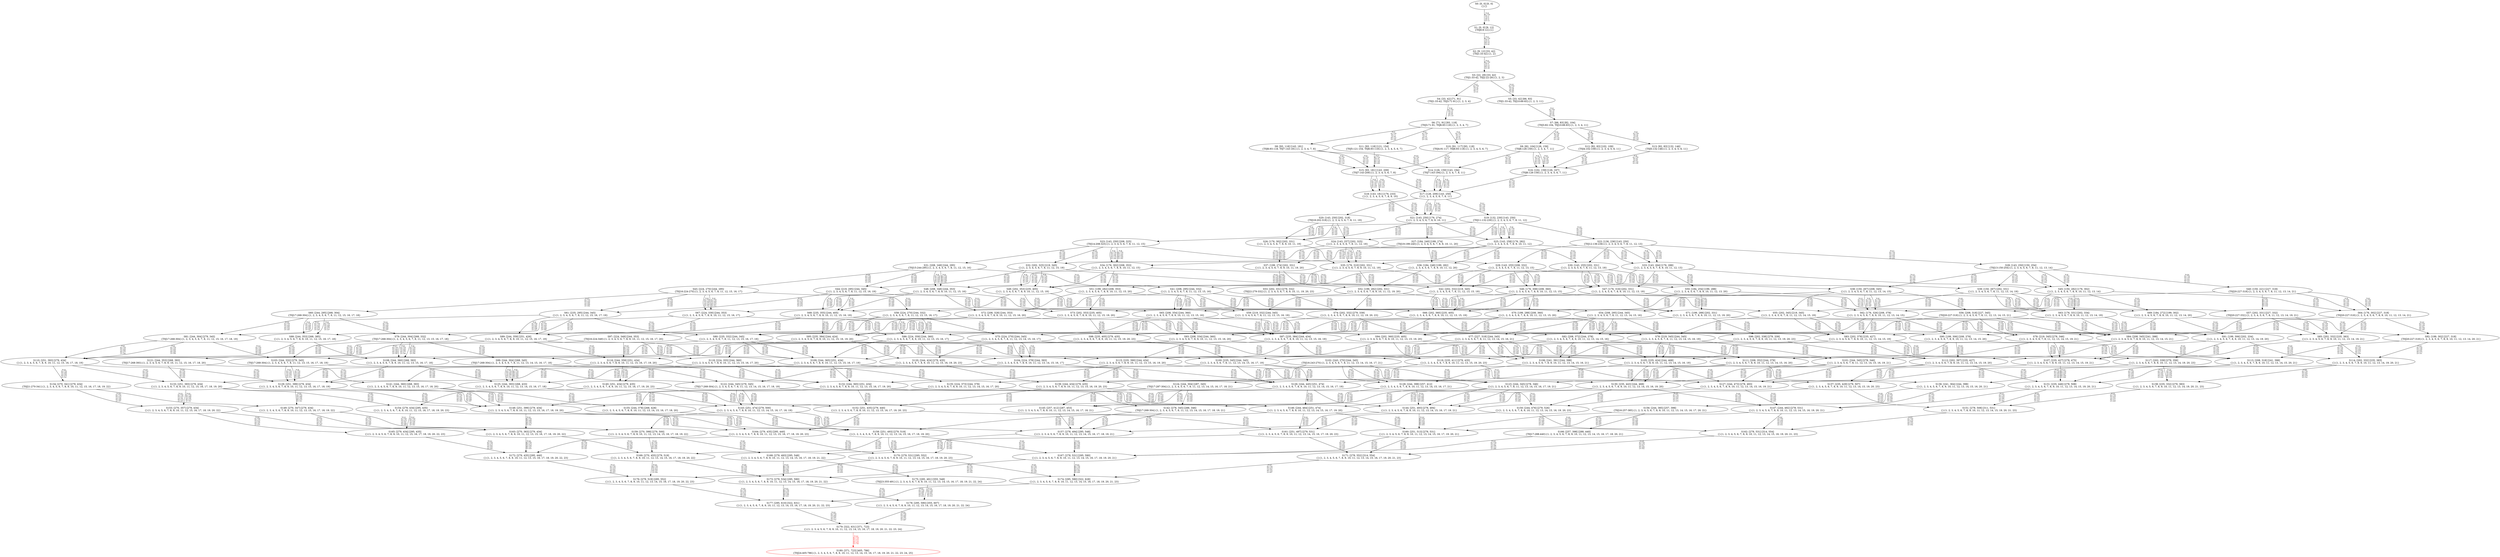 digraph {
	S0[label="S0: [0, 0] [0, 0] \n{}{}"];
	S1[label="S1: [0, 0] [9, 12] \n{T0J0:9-12}{1}"];
	S2[label="S2: [9, 12] [33, 42] \n{T0J1:33-42}{1, 2}"];
	S3[label="S3: [22, 29] [33, 42] \n{T0J1:33-42, T0J2:22-29}{1, 2, 3}"];
	S4[label="S4: [33, 42] [71, 91] \n{T0J1:33-42, T0J3:71-91}{1, 2, 3, 4}"];
	S5[label="S5: [33, 42] [66, 83] \n{T0J1:33-42, T0J10:66-83}{1, 2, 3, 11}"];
	S6[label="S6: [71, 91] [93, 118] \n{T0J3:71-91, T0J6:93-118}{1, 2, 3, 4, 7}"];
	S7[label="S7: [66, 83] [82, 104] \n{T0J3:82-104, T0J10:66-83}{1, 2, 3, 4, 11}"];
	S8[label="S8: [93, 118] [143, 181] \n{T0J6:93-118, T0J7:143-181}{1, 2, 3, 4, 7, 8}"];
	S9[label="S9: [82, 104] [126, 159] \n{T0J6:126-159}{1, 2, 3, 4, 7, 11}"];
	S10[label="S10: [91, 117] [93, 118] \n{T0J4:91-117, T0J6:93-118}{1, 2, 3, 4, 5, 6, 7}"];
	S11[label="S11: [93, 118] [121, 154] \n{T0J5:121-154, T0J6:93-118}{1, 2, 3, 4, 5, 6, 7}"];
	S12[label="S12: [82, 83] [102, 109] \n{T0J4:102-109}{1, 2, 3, 4, 5, 6, 11}"];
	S13[label="S13: [82, 83] [132, 146] \n{T0J5:132-146}{1, 2, 3, 4, 5, 6, 11}"];
	S14[label="S14: [126, 159] [143, 194] \n{T0J7:143-194}{1, 2, 3, 4, 7, 8, 11}"];
	S15[label="S15: [93, 181] [143, 209] \n{T0J7:143-209}{1, 2, 3, 4, 5, 6, 7, 8}"];
	S16[label="S16: [102, 159] [126, 167] \n{T0J6:126-159}{1, 2, 3, 4, 5, 6, 7, 11}"];
	S17[label="S17: [126, 209] [143, 250] \n{}{1, 2, 3, 4, 5, 6, 7, 8, 11}"];
	S18[label="S18: [143, 181] [176, 233] \n{}{1, 2, 3, 4, 5, 6, 7, 8, 9, 10}"];
	S19[label="S19: [132, 230] [143, 250] \n{T0J11:132-230}{1, 2, 3, 4, 5, 6, 7, 8, 11, 12}"];
	S20[label="S20: [143, 250] [202, 318] \n{T0J18:202-318}{1, 2, 3, 4, 5, 6, 7, 8, 11, 19}"];
	S21[label="S21: [143, 250] [176, 274] \n{}{1, 2, 3, 4, 5, 6, 7, 8, 9, 10, 11}"];
	S22[label="S22: [136, 236] [143, 250] \n{T0J12:136-236}{1, 2, 3, 4, 5, 6, 7, 8, 11, 12, 13}"];
	S23[label="S23: [143, 250] [208, 325] \n{T0J14:208-325}{1, 2, 3, 4, 5, 6, 7, 8, 11, 12, 15}"];
	S24[label="S24: [143, 257] [202, 325] \n{}{1, 2, 3, 4, 5, 6, 7, 8, 11, 12, 19}"];
	S25[label="S25: [143, 258] [176, 282] \n{}{1, 2, 3, 4, 5, 6, 7, 8, 9, 10, 11, 12}"];
	S26[label="S26: [176, 302] [202, 331] \n{}{1, 2, 3, 4, 5, 6, 7, 8, 9, 10, 11, 19}"];
	S27[label="S27: [184, 240] [199, 274] \n{T0J19:199-240}{1, 2, 3, 4, 5, 6, 7, 8, 9, 10, 11, 20}"];
	S28[label="S28: [143, 250] [150, 254] \n{T0J13:150-254}{1, 2, 3, 4, 5, 6, 7, 8, 11, 12, 13, 14}"];
	S29[label="S29: [143, 255] [208, 332] \n{}{1, 2, 3, 4, 5, 6, 7, 8, 11, 12, 13, 15}"];
	S30[label="S30: [143, 255] [202, 331] \n{}{1, 2, 3, 4, 5, 6, 7, 8, 11, 12, 13, 19}"];
	S31[label="S31: [208, 249] [244, 295] \n{T0J15:244-295}{1, 2, 3, 4, 5, 6, 7, 8, 11, 12, 15, 16}"];
	S32[label="S32: [202, 325] [219, 345] \n{}{1, 2, 3, 4, 5, 6, 7, 8, 11, 12, 15, 19}"];
	S33[label="S33: [143, 264] [176, 288] \n{}{1, 2, 3, 4, 5, 6, 7, 8, 9, 10, 11, 12, 13}"];
	S34[label="S34: [176, 302] [208, 353] \n{}{1, 2, 3, 4, 5, 6, 7, 8, 9, 10, 11, 12, 15}"];
	S35[label="S35: [176, 310] [202, 331] \n{}{1, 2, 3, 4, 5, 6, 7, 8, 9, 10, 11, 12, 19}"];
	S36[label="S36: [184, 248] [199, 282] \n{}{1, 2, 3, 4, 5, 6, 7, 8, 9, 10, 11, 12, 20}"];
	S37[label="S37: [199, 274] [202, 331] \n{}{1, 2, 3, 4, 5, 6, 7, 8, 9, 10, 11, 19, 20}"];
	S38[label="S38: [150, 267] [208, 345] \n{}{1, 2, 3, 4, 5, 6, 7, 8, 11, 12, 13, 14, 15}"];
	S39[label="S39: [150, 267] [202, 331] \n{}{1, 2, 3, 4, 5, 6, 7, 8, 11, 12, 13, 14, 19}"];
	S40[label="S40: [150, 221] [227, 318] \n{T0J20:227-318}{1, 2, 3, 4, 5, 6, 7, 8, 11, 12, 13, 14, 21}"];
	S41[label="S41: [208, 295] [244, 332] \n{}{1, 2, 3, 4, 5, 6, 7, 8, 11, 12, 13, 15, 16}"];
	S42[label="S42: [202, 332] [219, 345] \n{}{1, 2, 3, 4, 5, 6, 7, 8, 11, 12, 13, 15, 19}"];
	S43[label="S43: [224, 270] [244, 295] \n{T0J16:224-270}{1, 2, 3, 4, 5, 6, 7, 8, 11, 12, 15, 16, 17}"];
	S44[label="S44: [219, 295] [244, 345] \n{}{1, 2, 3, 4, 5, 6, 7, 8, 11, 12, 15, 16, 19}"];
	S45[label="S45: [150, 282] [176, 302] \n{}{1, 2, 3, 4, 5, 6, 7, 8, 9, 10, 11, 12, 13, 14}"];
	S46[label="S46: [176, 308] [208, 360] \n{}{1, 2, 3, 4, 5, 6, 7, 8, 9, 10, 11, 12, 13, 15}"];
	S47[label="S47: [176, 316] [202, 331] \n{}{1, 2, 3, 4, 5, 6, 7, 8, 9, 10, 11, 12, 13, 19}"];
	S48[label="S48: [208, 348] [244, 353] \n{}{1, 2, 3, 4, 5, 6, 7, 8, 9, 10, 11, 12, 15, 16}"];
	S49[label="S49: [202, 353] [235, 405] \n{}{1, 2, 3, 4, 5, 6, 7, 8, 9, 10, 11, 12, 15, 19}"];
	S50[label="S50: [184, 254] [199, 288] \n{}{1, 2, 3, 4, 5, 6, 7, 8, 9, 10, 11, 12, 13, 20}"];
	S51[label="S51: [199, 282] [208, 353] \n{}{1, 2, 3, 4, 5, 6, 7, 8, 9, 10, 11, 12, 15, 20}"];
	S52[label="S52: [199, 282] [202, 331] \n{}{1, 2, 3, 4, 5, 6, 7, 8, 9, 10, 11, 12, 19, 20}"];
	S53[label="S53: [202, 331] [279, 332] \n{T0J22:279-332}{1, 2, 3, 4, 5, 6, 7, 8, 9, 10, 11, 19, 20, 23}"];
	S54[label="S54: [208, 295] [244, 345] \n{}{1, 2, 3, 4, 5, 6, 7, 8, 11, 12, 13, 14, 15, 16}"];
	S55[label="S55: [202, 345] [219, 345] \n{}{1, 2, 3, 4, 5, 6, 7, 8, 11, 12, 13, 14, 15, 19}"];
	S56[label="S56: [208, 318] [227, 345] \n{T0J20:227-318}{1, 2, 3, 4, 5, 6, 7, 8, 11, 12, 13, 14, 15, 21}"];
	S57[label="S57: [202, 331] [227, 332] \n{T0J20:227-332}{1, 2, 3, 4, 5, 6, 7, 8, 11, 12, 13, 14, 19, 21}"];
	S58[label="S58: [224, 270] [244, 332] \n{}{1, 2, 3, 4, 5, 6, 7, 8, 11, 12, 13, 15, 16, 17}"];
	S59[label="S59: [219, 332] [244, 345] \n{}{1, 2, 3, 4, 5, 6, 7, 8, 11, 12, 13, 15, 16, 19}"];
	S60[label="S60: [244, 295] [268, 304] \n{T0J17:268-304}{1, 2, 3, 4, 5, 6, 7, 8, 11, 12, 15, 16, 17, 18}"];
	S61[label="S61: [235, 295] [244, 345] \n{}{1, 2, 3, 4, 5, 6, 7, 8, 11, 12, 15, 16, 17, 19}"];
	S62[label="S62: [176, 326] [208, 378] \n{}{1, 2, 3, 4, 5, 6, 7, 8, 9, 10, 11, 12, 13, 14, 15}"];
	S63[label="S63: [176, 331] [202, 334] \n{}{1, 2, 3, 4, 5, 6, 7, 8, 9, 10, 11, 12, 13, 14, 19}"];
	S64[label="S64: [176, 302] [227, 318] \n{T0J20:227-318}{1, 2, 3, 4, 5, 6, 7, 8, 9, 10, 11, 12, 13, 14, 21}"];
	S65[label="S65: [208, 354] [244, 360] \n{}{1, 2, 3, 4, 5, 6, 7, 8, 9, 10, 11, 12, 13, 15, 16}"];
	S66[label="S66: [202, 360] [235, 405] \n{}{1, 2, 3, 4, 5, 6, 7, 8, 9, 10, 11, 12, 13, 15, 19}"];
	S67[label="S67: [224, 330] [244, 353] \n{}{1, 2, 3, 4, 5, 6, 7, 8, 9, 10, 11, 12, 15, 16, 17}"];
	S68[label="S68: [235, 355] [244, 405] \n{}{1, 2, 3, 4, 5, 6, 7, 8, 9, 10, 11, 12, 15, 16, 19}"];
	S69[label="S69: [184, 272] [199, 302] \n{}{1, 2, 3, 4, 5, 6, 7, 8, 9, 10, 11, 12, 13, 14, 20}"];
	S70[label="S70: [199, 288] [208, 360] \n{}{1, 2, 3, 4, 5, 6, 7, 8, 9, 10, 11, 12, 13, 15, 20}"];
	S71[label="S71: [199, 288] [202, 331] \n{}{1, 2, 3, 4, 5, 6, 7, 8, 9, 10, 11, 12, 13, 19, 20}"];
	S72[label="S72: [208, 328] [244, 353] \n{}{1, 2, 3, 4, 5, 6, 7, 8, 9, 10, 11, 12, 15, 16, 20}"];
	S73[label="S73: [202, 353] [235, 405] \n{}{1, 2, 3, 4, 5, 6, 7, 8, 9, 10, 11, 12, 15, 19, 20}"];
	S74[label="S74: [202, 332] [279, 339] \n{}{1, 2, 3, 4, 5, 6, 7, 8, 9, 10, 11, 12, 19, 20, 23}"];
	S75[label="S75: [224, 270] [244, 345] \n{}{1, 2, 3, 4, 5, 6, 7, 8, 11, 12, 13, 14, 15, 16, 17}"];
	S76[label="S76: [219, 345] [244, 345] \n{}{1, 2, 3, 4, 5, 6, 7, 8, 11, 12, 13, 14, 15, 16, 19}"];
	S77[label="S77: [227, 318] [244, 345] \n{}{1, 2, 3, 4, 5, 6, 7, 8, 11, 12, 13, 14, 15, 16, 21}"];
	S78[label="S78: [219, 345] [278, 346] \n{}{1, 2, 3, 4, 5, 6, 7, 8, 11, 12, 13, 14, 15, 19, 21}"];
	S79[label="S79: [244, 304] [268, 332] \n{T0J17:268-304}{1, 2, 3, 4, 5, 6, 7, 8, 11, 12, 13, 15, 16, 17, 18}"];
	S80[label="S80: [235, 332] [244, 345] \n{}{1, 2, 3, 4, 5, 6, 7, 8, 11, 12, 13, 15, 16, 17, 19}"];
	S81[label="S81: [244, 304] [279, 345] \n{T0J17:268-304}{1, 2, 3, 4, 5, 6, 7, 8, 11, 12, 15, 16, 17, 18, 19}"];
	S82[label="S82: [208, 372] [244, 378] \n{}{1, 2, 3, 4, 5, 6, 7, 8, 9, 10, 11, 12, 13, 14, 15, 16}"];
	S83[label="S83: [202, 378] [235, 427] \n{}{1, 2, 3, 4, 5, 6, 7, 8, 9, 10, 11, 12, 13, 14, 15, 19}"];
	S84[label="S84: [208, 345] [241, 398] \n{}{1, 2, 3, 4, 5, 6, 7, 8, 9, 10, 11, 12, 13, 14, 15, 21}"];
	S85[label="S85: [202, 332] [235, 383] \n{}{1, 2, 3, 4, 5, 6, 7, 8, 9, 10, 11, 12, 13, 14, 19, 21}"];
	S86[label="S86: [224, 359] [244, 360] \n{}{1, 2, 3, 4, 5, 6, 7, 8, 9, 10, 11, 12, 13, 15, 16, 17}"];
	S87[label="S87: [235, 384] [244, 434] \n{}{1, 2, 3, 4, 5, 6, 7, 8, 9, 10, 11, 12, 13, 15, 16, 19}"];
	S88[label="S88: [244, 353] [268, 385] \n{}{1, 2, 3, 4, 5, 6, 7, 8, 9, 10, 11, 12, 15, 16, 17, 18}"];
	S89[label="S89: [244, 359] [251, 426] \n{}{1, 2, 3, 4, 5, 6, 7, 8, 9, 10, 11, 12, 15, 16, 17, 19}"];
	S90[label="S90: [199, 306] [208, 378] \n{}{1, 2, 3, 4, 5, 6, 7, 8, 9, 10, 11, 12, 13, 14, 15, 20}"];
	S91[label="S91: [199, 306] [202, 334] \n{}{1, 2, 3, 4, 5, 6, 7, 8, 9, 10, 11, 12, 13, 14, 19, 20}"];
	S92[label="S92: [199, 302] [227, 318] \n{T0J20:227-318}{1, 2, 3, 4, 5, 6, 7, 8, 9, 10, 11, 12, 13, 14, 20, 21}"];
	S93[label="S93: [208, 334] [244, 360] \n{}{1, 2, 3, 4, 5, 6, 7, 8, 9, 10, 11, 12, 13, 15, 16, 20}"];
	S94[label="S94: [202, 360] [235, 405] \n{}{1, 2, 3, 4, 5, 6, 7, 8, 9, 10, 11, 12, 13, 15, 19, 20}"];
	S95[label="S95: [235, 384] [244, 424] \n{}{1, 2, 3, 4, 5, 6, 7, 8, 9, 10, 11, 12, 15, 16, 19, 20}"];
	S96[label="S96: [202, 338] [279, 339] \n{}{1, 2, 3, 4, 5, 6, 7, 8, 9, 10, 11, 12, 13, 19, 20, 23}"];
	S97[label="S97: [224, 349] [244, 353] \n{T0J16:224-349}{1, 2, 3, 4, 5, 6, 7, 8, 9, 10, 11, 12, 15, 16, 17, 20}"];
	S98[label="S98: [235, 405] [279, 435] \n{}{1, 2, 3, 4, 5, 6, 7, 8, 9, 10, 11, 12, 15, 19, 20, 23}"];
	S99[label="S99: [244, 304] [268, 345] \n{T0J17:268-304}{1, 2, 3, 4, 5, 6, 7, 8, 11, 12, 13, 14, 15, 16, 17, 18}"];
	S100[label="S100: [235, 345] [244, 345] \n{}{1, 2, 3, 4, 5, 6, 7, 8, 11, 12, 13, 14, 15, 16, 17, 19}"];
	S101[label="S101: [244, 345] [278, 346] \n{}{1, 2, 3, 4, 5, 6, 7, 8, 11, 12, 13, 14, 15, 16, 19, 21}"];
	S102[label="S102: [243, 270] [244, 345] \n{T0J16:243-270}{1, 2, 3, 4, 5, 6, 7, 8, 11, 12, 13, 14, 15, 16, 17, 21}"];
	S103[label="S103: [244, 332] [279, 345] \n{T0J17:268-304}{1, 2, 3, 4, 5, 6, 7, 8, 11, 12, 13, 15, 16, 17, 18, 19}"];
	S104[label="S104: [224, 378] [244, 393] \n{}{1, 2, 3, 4, 5, 6, 7, 8, 9, 10, 11, 12, 13, 14, 15, 16, 17}"];
	S105[label="S105: [235, 424] [244, 468] \n{}{1, 2, 3, 4, 5, 6, 7, 8, 9, 10, 11, 12, 13, 14, 15, 16, 19}"];
	S106[label="S106: [241, 391] [244, 398] \n{}{1, 2, 3, 4, 5, 6, 7, 8, 9, 10, 11, 12, 13, 14, 15, 16, 21}"];
	S107[label="S107: [235, 427] [278, 475] \n{}{1, 2, 3, 4, 5, 6, 7, 8, 9, 10, 11, 12, 13, 14, 15, 19, 21}"];
	S108[label="S108: [244, 360] [268, 393] \n{}{1, 2, 3, 4, 5, 6, 7, 8, 9, 10, 11, 12, 13, 15, 16, 17, 18}"];
	S109[label="S109: [244, 365] [251, 434] \n{}{1, 2, 3, 4, 5, 6, 7, 8, 9, 10, 11, 12, 13, 15, 16, 17, 19}"];
	S110[label="S110: [251, 393] [279, 434] \n{}{1, 2, 3, 4, 5, 6, 7, 8, 9, 10, 11, 12, 15, 16, 17, 18, 19}"];
	S111[label="S111: [208, 352] [244, 378] \n{}{1, 2, 3, 4, 5, 6, 7, 8, 9, 10, 11, 12, 13, 14, 15, 16, 20}"];
	S112[label="S112: [202, 397] [235, 427] \n{}{1, 2, 3, 4, 5, 6, 7, 8, 9, 10, 11, 12, 13, 14, 15, 19, 20}"];
	S113[label="S113: [208, 318] [241, 398] \n{}{1, 2, 3, 4, 5, 6, 7, 8, 9, 10, 11, 12, 13, 14, 15, 20, 21}"];
	S114[label="S114: [202, 332] [235, 383] \n{}{1, 2, 3, 4, 5, 6, 7, 8, 9, 10, 11, 12, 13, 14, 19, 20, 21}"];
	S115[label="S115: [235, 390] [244, 434] \n{}{1, 2, 3, 4, 5, 6, 7, 8, 9, 10, 11, 12, 13, 15, 16, 19, 20}"];
	S116[label="S116: [244, 359] [251, 434] \n{}{1, 2, 3, 4, 5, 6, 7, 8, 9, 10, 11, 12, 15, 16, 17, 19, 20}"];
	S117[label="S117: [202, 339] [279, 356] \n{}{1, 2, 3, 4, 5, 6, 7, 8, 9, 10, 11, 12, 13, 14, 19, 20, 23}"];
	S118[label="S118: [224, 355] [244, 360] \n{}{1, 2, 3, 4, 5, 6, 7, 8, 9, 10, 11, 12, 13, 15, 16, 17, 20}"];
	S119[label="S119: [235, 411] [279, 435] \n{}{1, 2, 3, 4, 5, 6, 7, 8, 9, 10, 11, 12, 13, 15, 19, 20, 23}"];
	S120[label="S120: [244, 424] [279, 435] \n{}{1, 2, 3, 4, 5, 6, 7, 8, 9, 10, 11, 12, 15, 16, 19, 20, 23}"];
	S121[label="S121: [244, 353] [268, 393] \n{T0J17:268-393}{1, 2, 3, 4, 5, 6, 7, 8, 9, 10, 11, 12, 15, 16, 17, 18, 20}"];
	S122[label="S122: [244, 345] [279, 345] \n{T0J17:268-304}{1, 2, 3, 4, 5, 6, 7, 8, 11, 12, 13, 14, 15, 16, 17, 18, 19}"];
	S123[label="S123: [244, 345] [278, 346] \n{}{1, 2, 3, 4, 5, 6, 7, 8, 11, 12, 13, 14, 15, 16, 17, 19, 21}"];
	S124[label="S124: [244, 304] [287, 345] \n{T0J17:287-304}{1, 2, 3, 4, 5, 6, 7, 8, 11, 12, 13, 14, 15, 16, 17, 18, 21}"];
	S125[label="S125: [244, 393] [268, 433] \n{}{1, 2, 3, 4, 5, 6, 7, 8, 9, 10, 11, 12, 13, 14, 15, 16, 17, 18}"];
	S126[label="S126: [244, 445] [251, 474] \n{}{1, 2, 3, 4, 5, 6, 7, 8, 9, 10, 11, 12, 13, 14, 15, 16, 17, 19}"];
	S127[label="S127: [244, 473] [278, 493] \n{}{1, 2, 3, 4, 5, 6, 7, 8, 9, 10, 11, 12, 13, 14, 15, 16, 19, 21}"];
	S128[label="S128: [244, 398] [257, 412] \n{}{1, 2, 3, 4, 5, 6, 7, 8, 9, 10, 11, 12, 13, 14, 15, 16, 17, 21}"];
	S129[label="S129: [251, 399] [279, 434] \n{}{1, 2, 3, 4, 5, 6, 7, 8, 9, 10, 11, 12, 13, 15, 16, 17, 18, 19}"];
	S130[label="S130: [235, 443] [244, 468] \n{}{1, 2, 3, 4, 5, 6, 7, 8, 9, 10, 11, 12, 13, 14, 15, 16, 19, 20}"];
	S131[label="S131: [235, 446] [278, 508] \n{}{1, 2, 3, 4, 5, 6, 7, 8, 9, 10, 11, 12, 13, 14, 15, 19, 20, 21}"];
	S132[label="S132: [244, 365] [251, 434] \n{}{1, 2, 3, 4, 5, 6, 7, 8, 9, 10, 11, 12, 13, 15, 16, 17, 19, 20}"];
	S133[label="S133: [251, 393] [279, 434] \n{}{1, 2, 3, 4, 5, 6, 7, 8, 9, 10, 11, 12, 15, 16, 17, 18, 19, 20}"];
	S134[label="S134: [270, 341] [279, 434] \n{T0J21:270-341}{1, 2, 3, 4, 5, 6, 7, 8, 9, 10, 11, 12, 15, 16, 17, 18, 19, 22}"];
	S135[label="S135: [224, 373] [244, 378] \n{}{1, 2, 3, 4, 5, 6, 7, 8, 9, 10, 11, 12, 13, 14, 15, 16, 17, 20}"];
	S136[label="S136: [241, 364] [244, 398] \n{}{1, 2, 3, 4, 5, 6, 7, 8, 9, 10, 11, 12, 13, 14, 15, 16, 20, 21}"];
	S137[label="S137: [235, 429] [279, 507] \n{}{1, 2, 3, 4, 5, 6, 7, 8, 9, 10, 11, 12, 13, 14, 15, 19, 20, 23}"];
	S138[label="S138: [235, 332] [279, 383] \n{}{1, 2, 3, 4, 5, 6, 7, 8, 9, 10, 11, 12, 13, 14, 19, 20, 21, 23}"];
	S139[label="S139: [244, 434] [279, 435] \n{}{1, 2, 3, 4, 5, 6, 7, 8, 9, 10, 11, 12, 13, 15, 16, 19, 20, 23}"];
	S140[label="S140: [251, 434] [279, 435] \n{}{1, 2, 3, 4, 5, 6, 7, 8, 9, 10, 11, 12, 15, 16, 17, 19, 20, 23}"];
	S141[label="S141: [244, 360] [268, 393] \n{}{1, 2, 3, 4, 5, 6, 7, 8, 9, 10, 11, 12, 13, 15, 16, 17, 18, 20}"];
	S142[label="S142: [278, 345] [288, 346] \n{T0J17:268-304}{1, 2, 3, 4, 5, 6, 7, 8, 11, 12, 13, 14, 15, 16, 17, 18, 19, 21}"];
	S143[label="S143: [251, 474] [279, 500] \n{}{1, 2, 3, 4, 5, 6, 7, 8, 9, 10, 11, 12, 13, 14, 15, 16, 17, 18, 19}"];
	S144[label="S144: [251, 493] [278, 494] \n{}{1, 2, 3, 4, 5, 6, 7, 8, 9, 10, 11, 12, 13, 14, 15, 16, 17, 19, 21}"];
	S145[label="S145: [257, 412] [287, 453] \n{}{1, 2, 3, 4, 5, 6, 7, 8, 9, 10, 11, 12, 13, 14, 15, 16, 17, 18, 21}"];
	S146[label="S146: [244, 464] [251, 474] \n{}{1, 2, 3, 4, 5, 6, 7, 8, 9, 10, 11, 12, 13, 14, 15, 16, 17, 19, 20}"];
	S147[label="S147: [244, 492] [278, 531] \n{}{1, 2, 3, 4, 5, 6, 7, 8, 9, 10, 11, 12, 13, 14, 15, 16, 19, 20, 21}"];
	S148[label="S148: [251, 399] [279, 434] \n{}{1, 2, 3, 4, 5, 6, 7, 8, 9, 10, 11, 12, 13, 15, 16, 17, 18, 19, 20}"];
	S149[label="S149: [270, 347] [279, 434] \n{}{1, 2, 3, 4, 5, 6, 7, 8, 9, 10, 11, 12, 13, 15, 16, 17, 18, 19, 22}"];
	S150[label="S150: [244, 476] [279, 526] \n{}{1, 2, 3, 4, 5, 6, 7, 8, 9, 10, 11, 12, 13, 14, 15, 16, 19, 20, 23}"];
	S151[label="S151: [278, 508] [311, 531] \n{}{1, 2, 3, 4, 5, 6, 7, 8, 9, 10, 11, 12, 13, 14, 15, 19, 20, 21, 23}"];
	S152[label="S152: [251, 435] [279, 440] \n{}{1, 2, 3, 4, 5, 6, 7, 8, 9, 10, 11, 12, 13, 15, 16, 17, 19, 20, 23}"];
	S153[label="S153: [270, 357] [279, 434] \n{}{1, 2, 3, 4, 5, 6, 7, 8, 9, 10, 11, 12, 15, 16, 17, 18, 19, 20, 22}"];
	S154[label="S154: [279, 434] [295, 435] \n{}{1, 2, 3, 4, 5, 6, 7, 8, 9, 10, 11, 12, 15, 16, 17, 18, 19, 20, 23}"];
	S155[label="S155: [244, 378] [268, 428] \n{}{1, 2, 3, 4, 5, 6, 7, 8, 9, 10, 11, 12, 13, 14, 15, 16, 17, 18, 20}"];
	S156[label="S156: [244, 385] [257, 398] \n{T0J16:257-385}{1, 2, 3, 4, 5, 6, 7, 8, 9, 10, 11, 12, 13, 14, 15, 16, 17, 20, 21}"];
	S157[label="S157: [278, 494] [295, 548] \n{}{1, 2, 3, 4, 5, 6, 7, 8, 9, 10, 11, 12, 13, 14, 15, 16, 17, 18, 19, 21}"];
	S158[label="S158: [251, 493] [279, 519] \n{}{1, 2, 3, 4, 5, 6, 7, 8, 9, 10, 11, 12, 13, 14, 15, 16, 17, 18, 19, 20}"];
	S159[label="S159: [270, 399] [279, 500] \n{}{1, 2, 3, 4, 5, 6, 7, 8, 9, 10, 11, 12, 13, 14, 15, 16, 17, 18, 19, 22}"];
	S160[label="S160: [251, 513] [278, 531] \n{}{1, 2, 3, 4, 5, 6, 7, 8, 9, 10, 11, 12, 13, 14, 15, 16, 17, 19, 20, 21}"];
	S161[label="S161: [251, 497] [279, 531] \n{}{1, 2, 3, 4, 5, 6, 7, 8, 9, 10, 11, 12, 13, 14, 15, 16, 17, 19, 20, 23}"];
	S162[label="S162: [278, 531] [314, 554] \n{}{1, 2, 3, 4, 5, 6, 7, 8, 9, 10, 11, 12, 13, 14, 15, 16, 19, 20, 21, 23}"];
	S163[label="S163: [270, 363] [279, 434] \n{}{1, 2, 3, 4, 5, 6, 7, 8, 9, 10, 11, 12, 13, 15, 16, 17, 18, 19, 20, 22}"];
	S164[label="S164: [279, 435] [295, 440] \n{}{1, 2, 3, 4, 5, 6, 7, 8, 9, 10, 11, 12, 13, 15, 16, 17, 18, 19, 20, 23}"];
	S165[label="S165: [279, 434] [295, 435] \n{}{1, 2, 3, 4, 5, 6, 7, 8, 9, 10, 11, 12, 15, 16, 17, 18, 19, 20, 22, 23}"];
	S166[label="S166: [257, 398] [288, 440] \n{T0J17:288-440}{1, 2, 3, 4, 5, 6, 7, 8, 9, 10, 11, 12, 13, 14, 15, 16, 17, 18, 20, 21}"];
	S167[label="S167: [278, 531] [295, 590] \n{}{1, 2, 3, 4, 5, 6, 7, 8, 9, 10, 11, 12, 13, 14, 15, 16, 17, 18, 19, 20, 21}"];
	S168[label="S168: [279, 493] [295, 548] \n{}{1, 2, 3, 4, 5, 6, 7, 8, 9, 10, 11, 12, 13, 14, 15, 16, 17, 18, 19, 21, 22}"];
	S169[label="S169: [270, 455] [279, 519] \n{}{1, 2, 3, 4, 5, 6, 7, 8, 9, 10, 11, 12, 13, 14, 15, 16, 17, 18, 19, 20, 22}"];
	S170[label="S170: [279, 531] [295, 552] \n{}{1, 2, 3, 4, 5, 6, 7, 8, 9, 10, 11, 12, 13, 14, 15, 16, 17, 18, 19, 20, 23}"];
	S171[label="S171: [278, 552] [314, 554] \n{}{1, 2, 3, 4, 5, 6, 7, 8, 9, 10, 11, 12, 13, 14, 15, 16, 17, 19, 20, 21, 23}"];
	S172[label="S172: [279, 435] [295, 440] \n{}{1, 2, 3, 4, 5, 6, 7, 8, 9, 10, 11, 12, 13, 15, 16, 17, 18, 19, 20, 22, 23}"];
	S173[label="S173: [279, 534] [295, 590] \n{}{1, 2, 3, 4, 5, 6, 7, 8, 9, 10, 11, 12, 13, 14, 15, 16, 17, 18, 19, 20, 21, 22}"];
	S174[label="S174: [295, 590] [322, 628] \n{}{1, 2, 3, 4, 5, 6, 7, 8, 9, 10, 11, 12, 13, 14, 15, 16, 17, 18, 19, 20, 21, 23}"];
	S175[label="S175: [295, 491] [355, 548] \n{T0J23:355-491}{1, 2, 3, 4, 5, 6, 7, 8, 9, 10, 11, 12, 13, 14, 15, 16, 17, 18, 19, 21, 22, 24}"];
	S176[label="S176: [279, 519] [295, 552] \n{}{1, 2, 3, 4, 5, 6, 7, 8, 9, 10, 11, 12, 13, 14, 15, 16, 17, 18, 19, 20, 22, 23}"];
	S177[label="S177: [295, 610] [322, 631] \n{}{1, 2, 3, 4, 5, 6, 7, 8, 9, 10, 11, 12, 13, 14, 15, 16, 17, 18, 19, 20, 21, 22, 23}"];
	S178[label="S178: [295, 590] [355, 607] \n{}{1, 2, 3, 4, 5, 6, 7, 8, 9, 10, 11, 12, 13, 14, 15, 16, 17, 18, 19, 20, 21, 22, 24}"];
	S179[label="S179: [322, 631] [371, 723] \n{}{1, 2, 3, 4, 5, 6, 7, 8, 9, 10, 11, 12, 13, 14, 15, 16, 17, 18, 19, 20, 21, 22, 23, 24}"];
	S180[label="S180: [371, 723] [405, 786] \n{T0J24:405-786}{1, 2, 3, 4, 5, 6, 7, 8, 9, 10, 11, 12, 13, 14, 15, 16, 17, 18, 19, 20, 21, 22, 23, 24, 25}"];
	S0 -> S1[label="T0 J0\nDL=750\nES=0\nLS=0\nEF=9\nLF=12",fontsize=8];
	S1 -> S2[label="T0 J1\nDL=750\nES=9\nLS=12\nEF=33\nLF=42",fontsize=8];
	S2 -> S3[label="T0 J2\nDL=750\nES=9\nLS=12\nEF=22\nLF=29",fontsize=8];
	S3 -> S4[label="T0 J3\nDL=750\nES=22\nLS=29\nEF=71\nLF=91",fontsize=8];
	S3 -> S5[label="T0 J10\nDL=750\nES=22\nLS=28\nEF=66\nLF=83",fontsize=8];
	S4 -> S6[label="T0 J6\nDL=750\nES=33\nLS=42\nEF=93\nLF=118",fontsize=8];
	S5 -> S7[label="T0 J3\nDL=750\nES=33\nLS=42\nEF=82\nLF=104",fontsize=8];
	S6 -> S10[label="T0 J4\nDL=750\nES=71\nLS=91\nEF=91\nLF=117",fontsize=8];
	S6 -> S11[label="T0 J5\nDL=750\nES=71\nLS=91\nEF=121\nLF=154",fontsize=8];
	S6 -> S8[label="T0 J7\nDL=750\nES=71\nLS=90\nEF=143\nLF=181",fontsize=8];
	S7 -> S12[label="T0 J4\nDL=750\nES=82\nLS=83\nEF=102\nLF=109",fontsize=8];
	S7 -> S13[label="T0 J5\nDL=750\nES=82\nLS=83\nEF=132\nLF=146",fontsize=8];
	S7 -> S9[label="T0 J6\nDL=750\nES=66\nLS=83\nEF=126\nLF=159",fontsize=8];
	S8 -> S15[label="T0 J4\nDL=750\nES=93\nLS=118\nEF=113\nLF=144",fontsize=8];
	S8 -> S15[label="T0 J5\nDL=750\nES=93\nLS=118\nEF=143\nLF=181",fontsize=8];
	S8 -> S14[label="T0 J10\nDL=750\nES=93\nLS=103\nEF=137\nLF=158",fontsize=8];
	S9 -> S16[label="T0 J4\nDL=750\nES=82\nLS=104\nEF=102\nLF=130",fontsize=8];
	S9 -> S16[label="T0 J5\nDL=750\nES=82\nLS=104\nEF=132\nLF=167",fontsize=8];
	S9 -> S14[label="T0 J7\nDL=750\nES=82\nLS=103\nEF=154\nLF=194",fontsize=8];
	S10 -> S15[label="T0 J7\nDL=750\nES=91\nLS=117\nEF=163\nLF=208",fontsize=8];
	S11 -> S15[label="T0 J7\nDL=750\nES=93\nLS=118\nEF=165\nLF=209",fontsize=8];
	S12 -> S16[label="T0 J6\nDL=750\nES=82\nLS=83\nEF=142\nLF=159",fontsize=8];
	S13 -> S16[label="T0 J6\nDL=750\nES=82\nLS=83\nEF=142\nLF=159",fontsize=8];
	S14 -> S17[label="T0 J4\nDL=750\nES=126\nLS=159\nEF=146\nLF=185",fontsize=8];
	S14 -> S17[label="T0 J5\nDL=750\nES=126\nLS=159\nEF=176\nLF=222",fontsize=8];
	S15 -> S18[label="T0 J8\nDL=750\nES=143\nLS=181\nEF=184\nLF=233",fontsize=8];
	S15 -> S18[label="T0 J9\nDL=750\nES=143\nLS=181\nEF=176\nLF=223",fontsize=8];
	S15 -> S17[label="T0 J10\nDL=750\nES=93\nLS=181\nEF=137\nLF=236",fontsize=8];
	S16 -> S17[label="T0 J7\nDL=750\nES=102\nLS=159\nEF=174\nLF=250",fontsize=8];
	S17 -> S21[label="T0 J8\nDL=750\nES=143\nLS=222\nEF=184\nLF=274",fontsize=8];
	S17 -> S21[label="T0 J9\nDL=750\nES=143\nLS=222\nEF=176\nLF=264",fontsize=8];
	S17 -> S19[label="T0 J11\nDL=750\nES=126\nLS=222\nEF=132\nLF=230",fontsize=8];
	S17 -> S20[label="T0 J18\nDL=750\nES=126\nLS=222\nEF=202\nLF=318",fontsize=8];
	S18 -> S21[label="T0 J10\nDL=750\nES=143\nLS=181\nEF=187\nLF=236",fontsize=8];
	S19 -> S25[label="T0 J8\nDL=750\nES=143\nLS=230\nEF=184\nLF=282",fontsize=8];
	S19 -> S25[label="T0 J9\nDL=750\nES=143\nLS=230\nEF=176\nLF=272",fontsize=8];
	S19 -> S22[label="T0 J12\nDL=750\nES=132\nLS=230\nEF=136\nLF=236",fontsize=8];
	S19 -> S23[label="T0 J14\nDL=750\nES=132\nLS=229\nEF=208\nLF=325",fontsize=8];
	S19 -> S24[label="T0 J18\nDL=750\nES=132\nLS=229\nEF=208\nLF=325",fontsize=8];
	S20 -> S26[label="T0 J8\nDL=750\nES=143\nLS=250\nEF=184\nLF=302",fontsize=8];
	S20 -> S26[label="T0 J9\nDL=750\nES=143\nLS=250\nEF=176\nLF=292",fontsize=8];
	S20 -> S24[label="T0 J11\nDL=750\nES=143\nLS=249\nEF=149\nLF=257",fontsize=8];
	S21 -> S25[label="T0 J11\nDL=750\nES=143\nLS=250\nEF=149\nLF=258",fontsize=8];
	S21 -> S26[label="T0 J18\nDL=750\nES=143\nLS=235\nEF=219\nLF=331",fontsize=8];
	S21 -> S27[label="T0 J19\nDL=750\nES=184\nLS=221\nEF=199\nLF=240",fontsize=8];
	S22 -> S33[label="T0 J8\nDL=750\nES=143\nLS=236\nEF=184\nLF=288",fontsize=8];
	S22 -> S33[label="T0 J9\nDL=750\nES=143\nLS=236\nEF=176\nLF=278",fontsize=8];
	S22 -> S28[label="T0 J13\nDL=750\nES=136\nLS=236\nEF=150\nLF=254",fontsize=8];
	S22 -> S29[label="T0 J14\nDL=750\nES=136\nLS=236\nEF=212\nLF=332",fontsize=8];
	S22 -> S30[label="T0 J18\nDL=750\nES=136\nLS=235\nEF=212\nLF=331",fontsize=8];
	S23 -> S34[label="T0 J8\nDL=750\nES=143\nLS=250\nEF=184\nLF=302",fontsize=8];
	S23 -> S34[label="T0 J9\nDL=750\nES=143\nLS=250\nEF=176\nLF=292",fontsize=8];
	S23 -> S29[label="T0 J12\nDL=750\nES=143\nLS=249\nEF=147\nLF=255",fontsize=8];
	S23 -> S31[label="T0 J15\nDL=750\nES=208\nLS=249\nEF=244\nLF=295",fontsize=8];
	S23 -> S32[label="T0 J18\nDL=750\nES=143\nLS=249\nEF=219\nLF=345",fontsize=8];
	S24 -> S35[label="T0 J8\nDL=750\nES=143\nLS=257\nEF=184\nLF=309",fontsize=8];
	S24 -> S35[label="T0 J9\nDL=750\nES=143\nLS=257\nEF=176\nLF=299",fontsize=8];
	S24 -> S30[label="T0 J12\nDL=750\nES=143\nLS=249\nEF=147\nLF=255",fontsize=8];
	S24 -> S32[label="T0 J14\nDL=750\nES=143\nLS=249\nEF=219\nLF=345",fontsize=8];
	S25 -> S33[label="T0 J12\nDL=750\nES=143\nLS=258\nEF=147\nLF=264",fontsize=8];
	S25 -> S34[label="T0 J14\nDL=750\nES=143\nLS=257\nEF=219\nLF=353",fontsize=8];
	S25 -> S35[label="T0 J18\nDL=750\nES=143\nLS=235\nEF=219\nLF=331",fontsize=8];
	S25 -> S36[label="T0 J19\nDL=750\nES=184\nLS=221\nEF=199\nLF=240",fontsize=8];
	S26 -> S35[label="T0 J11\nDL=750\nES=176\nLS=302\nEF=182\nLF=310",fontsize=8];
	S26 -> S37[label="T0 J19\nDL=750\nES=184\nLS=235\nEF=199\nLF=254",fontsize=8];
	S27 -> S36[label="T0 J11\nDL=750\nES=184\nLS=240\nEF=190\nLF=248",fontsize=8];
	S27 -> S37[label="T0 J18\nDL=750\nES=184\nLS=235\nEF=260\nLF=331",fontsize=8];
	S28 -> S45[label="T0 J8\nDL=750\nES=143\nLS=250\nEF=184\nLF=302",fontsize=8];
	S28 -> S45[label="T0 J9\nDL=750\nES=143\nLS=250\nEF=176\nLF=292",fontsize=8];
	S28 -> S38[label="T0 J14\nDL=750\nES=143\nLS=249\nEF=219\nLF=345",fontsize=8];
	S28 -> S39[label="T0 J18\nDL=750\nES=143\nLS=235\nEF=219\nLF=331",fontsize=8];
	S28 -> S40[label="T0 J20\nDL=750\nES=150\nLS=221\nEF=227\nLF=318",fontsize=8];
	S29 -> S46[label="T0 J8\nDL=750\nES=143\nLS=255\nEF=184\nLF=307",fontsize=8];
	S29 -> S46[label="T0 J9\nDL=750\nES=143\nLS=255\nEF=176\nLF=297",fontsize=8];
	S29 -> S38[label="T0 J13\nDL=750\nES=143\nLS=249\nEF=157\nLF=267",fontsize=8];
	S29 -> S41[label="T0 J15\nDL=750\nES=208\nLS=249\nEF=244\nLF=295",fontsize=8];
	S29 -> S42[label="T0 J18\nDL=750\nES=143\nLS=249\nEF=219\nLF=345",fontsize=8];
	S30 -> S47[label="T0 J8\nDL=750\nES=143\nLS=255\nEF=184\nLF=307",fontsize=8];
	S30 -> S47[label="T0 J9\nDL=750\nES=143\nLS=255\nEF=176\nLF=297",fontsize=8];
	S30 -> S39[label="T0 J13\nDL=750\nES=143\nLS=249\nEF=157\nLF=267",fontsize=8];
	S30 -> S42[label="T0 J14\nDL=750\nES=143\nLS=249\nEF=219\nLF=345",fontsize=8];
	S31 -> S48[label="T0 J8\nDL=750\nES=208\nLS=249\nEF=249\nLF=301",fontsize=8];
	S31 -> S48[label="T0 J9\nDL=750\nES=208\nLS=249\nEF=241\nLF=291",fontsize=8];
	S31 -> S41[label="T0 J12\nDL=750\nES=208\nLS=249\nEF=212\nLF=255",fontsize=8];
	S31 -> S43[label="T0 J16\nDL=750\nES=208\nLS=249\nEF=224\nLF=270",fontsize=8];
	S31 -> S44[label="T0 J18\nDL=750\nES=208\nLS=249\nEF=284\nLF=345",fontsize=8];
	S32 -> S49[label="T0 J8\nDL=750\nES=202\nLS=325\nEF=243\nLF=377",fontsize=8];
	S32 -> S49[label="T0 J9\nDL=750\nES=202\nLS=325\nEF=235\nLF=367",fontsize=8];
	S32 -> S42[label="T0 J12\nDL=750\nES=202\nLS=249\nEF=206\nLF=255",fontsize=8];
	S32 -> S44[label="T0 J15\nDL=750\nES=208\nLS=249\nEF=244\nLF=295",fontsize=8];
	S33 -> S45[label="T0 J13\nDL=750\nES=143\nLS=264\nEF=157\nLF=282",fontsize=8];
	S33 -> S46[label="T0 J14\nDL=750\nES=143\nLS=264\nEF=219\nLF=360",fontsize=8];
	S33 -> S47[label="T0 J18\nDL=750\nES=143\nLS=235\nEF=219\nLF=331",fontsize=8];
	S33 -> S50[label="T0 J19\nDL=750\nES=184\nLS=221\nEF=199\nLF=240",fontsize=8];
	S34 -> S46[label="T0 J12\nDL=750\nES=176\nLS=302\nEF=180\nLF=308",fontsize=8];
	S34 -> S48[label="T0 J15\nDL=750\nES=208\nLS=302\nEF=244\nLF=348",fontsize=8];
	S34 -> S49[label="T0 J18\nDL=750\nES=176\nLS=302\nEF=252\nLF=398",fontsize=8];
	S34 -> S51[label="T0 J19\nDL=750\nES=184\nLS=221\nEF=199\nLF=240",fontsize=8];
	S35 -> S47[label="T0 J12\nDL=750\nES=176\nLS=310\nEF=180\nLF=316",fontsize=8];
	S35 -> S49[label="T0 J14\nDL=750\nES=176\nLS=309\nEF=252\nLF=405",fontsize=8];
	S35 -> S52[label="T0 J19\nDL=750\nES=184\nLS=235\nEF=199\nLF=254",fontsize=8];
	S36 -> S50[label="T0 J12\nDL=750\nES=184\nLS=248\nEF=188\nLF=254",fontsize=8];
	S36 -> S51[label="T0 J14\nDL=750\nES=184\nLS=248\nEF=260\nLF=344",fontsize=8];
	S36 -> S52[label="T0 J18\nDL=750\nES=184\nLS=235\nEF=260\nLF=331",fontsize=8];
	S37 -> S52[label="T0 J11\nDL=750\nES=199\nLS=274\nEF=205\nLF=282",fontsize=8];
	S37 -> S53[label="T0 J22\nDL=750\nES=202\nLS=235\nEF=279\nLF=332",fontsize=8];
	S38 -> S62[label="T0 J8\nDL=750\nES=150\nLS=267\nEF=191\nLF=319",fontsize=8];
	S38 -> S62[label="T0 J9\nDL=750\nES=150\nLS=267\nEF=183\nLF=309",fontsize=8];
	S38 -> S54[label="T0 J15\nDL=750\nES=208\nLS=249\nEF=244\nLF=295",fontsize=8];
	S38 -> S55[label="T0 J18\nDL=750\nES=150\nLS=249\nEF=226\nLF=345",fontsize=8];
	S38 -> S56[label="T0 J20\nDL=750\nES=150\nLS=221\nEF=227\nLF=318",fontsize=8];
	S39 -> S63[label="T0 J8\nDL=750\nES=150\nLS=267\nEF=191\nLF=319",fontsize=8];
	S39 -> S63[label="T0 J9\nDL=750\nES=150\nLS=267\nEF=183\nLF=309",fontsize=8];
	S39 -> S55[label="T0 J14\nDL=750\nES=150\nLS=249\nEF=226\nLF=345",fontsize=8];
	S39 -> S57[label="T0 J20\nDL=750\nES=150\nLS=235\nEF=227\nLF=332",fontsize=8];
	S40 -> S64[label="T0 J8\nDL=750\nES=150\nLS=222\nEF=191\nLF=274",fontsize=8];
	S40 -> S64[label="T0 J9\nDL=750\nES=150\nLS=222\nEF=183\nLF=264",fontsize=8];
	S40 -> S56[label="T0 J14\nDL=750\nES=150\nLS=222\nEF=226\nLF=318",fontsize=8];
	S40 -> S57[label="T0 J18\nDL=750\nES=150\nLS=222\nEF=226\nLF=318",fontsize=8];
	S41 -> S65[label="T0 J8\nDL=750\nES=208\nLS=295\nEF=249\nLF=347",fontsize=8];
	S41 -> S65[label="T0 J9\nDL=750\nES=208\nLS=295\nEF=241\nLF=337",fontsize=8];
	S41 -> S54[label="T0 J13\nDL=750\nES=208\nLS=249\nEF=222\nLF=267",fontsize=8];
	S41 -> S58[label="T0 J16\nDL=750\nES=208\nLS=249\nEF=224\nLF=270",fontsize=8];
	S41 -> S59[label="T0 J18\nDL=750\nES=208\nLS=249\nEF=284\nLF=345",fontsize=8];
	S42 -> S66[label="T0 J8\nDL=750\nES=202\nLS=332\nEF=243\nLF=384",fontsize=8];
	S42 -> S66[label="T0 J9\nDL=750\nES=202\nLS=332\nEF=235\nLF=374",fontsize=8];
	S42 -> S55[label="T0 J13\nDL=750\nES=202\nLS=249\nEF=216\nLF=267",fontsize=8];
	S42 -> S59[label="T0 J15\nDL=750\nES=208\nLS=249\nEF=244\nLF=295",fontsize=8];
	S43 -> S67[label="T0 J8\nDL=750\nES=224\nLS=270\nEF=265\nLF=322",fontsize=8];
	S43 -> S67[label="T0 J9\nDL=750\nES=224\nLS=270\nEF=257\nLF=312",fontsize=8];
	S43 -> S58[label="T0 J12\nDL=750\nES=224\nLS=249\nEF=228\nLF=255",fontsize=8];
	S43 -> S60[label="T0 J17\nDL=750\nES=224\nLS=249\nEF=268\nLF=304",fontsize=8];
	S43 -> S61[label="T0 J18\nDL=750\nES=224\nLS=249\nEF=300\nLF=345",fontsize=8];
	S44 -> S68[label="T0 J8\nDL=750\nES=219\nLS=295\nEF=260\nLF=347",fontsize=8];
	S44 -> S68[label="T0 J9\nDL=750\nES=219\nLS=295\nEF=252\nLF=337",fontsize=8];
	S44 -> S59[label="T0 J12\nDL=750\nES=219\nLS=249\nEF=223\nLF=255",fontsize=8];
	S44 -> S61[label="T0 J16\nDL=750\nES=219\nLS=249\nEF=235\nLF=270",fontsize=8];
	S45 -> S62[label="T0 J14\nDL=750\nES=150\nLS=282\nEF=226\nLF=378",fontsize=8];
	S45 -> S63[label="T0 J18\nDL=750\nES=150\nLS=235\nEF=226\nLF=331",fontsize=8];
	S45 -> S69[label="T0 J19\nDL=750\nES=184\nLS=221\nEF=199\nLF=240",fontsize=8];
	S45 -> S64[label="T0 J20\nDL=750\nES=150\nLS=221\nEF=227\nLF=318",fontsize=8];
	S46 -> S62[label="T0 J13\nDL=750\nES=176\nLS=308\nEF=190\nLF=326",fontsize=8];
	S46 -> S65[label="T0 J15\nDL=750\nES=208\nLS=308\nEF=244\nLF=354",fontsize=8];
	S46 -> S66[label="T0 J18\nDL=750\nES=176\nLS=308\nEF=252\nLF=404",fontsize=8];
	S46 -> S70[label="T0 J19\nDL=750\nES=184\nLS=221\nEF=199\nLF=240",fontsize=8];
	S47 -> S63[label="T0 J13\nDL=750\nES=176\nLS=316\nEF=190\nLF=334",fontsize=8];
	S47 -> S66[label="T0 J14\nDL=750\nES=176\nLS=309\nEF=252\nLF=405",fontsize=8];
	S47 -> S71[label="T0 J19\nDL=750\nES=184\nLS=235\nEF=199\nLF=254",fontsize=8];
	S48 -> S65[label="T0 J12\nDL=750\nES=208\nLS=348\nEF=212\nLF=354",fontsize=8];
	S48 -> S67[label="T0 J16\nDL=750\nES=208\nLS=309\nEF=224\nLF=330",fontsize=8];
	S48 -> S68[label="T0 J18\nDL=750\nES=208\nLS=309\nEF=284\nLF=405",fontsize=8];
	S48 -> S72[label="T0 J19\nDL=750\nES=208\nLS=221\nEF=223\nLF=240",fontsize=8];
	S49 -> S66[label="T0 J12\nDL=750\nES=202\nLS=353\nEF=206\nLF=359",fontsize=8];
	S49 -> S68[label="T0 J15\nDL=750\nES=208\nLS=309\nEF=244\nLF=355",fontsize=8];
	S49 -> S73[label="T0 J19\nDL=750\nES=202\nLS=309\nEF=217\nLF=328",fontsize=8];
	S50 -> S69[label="T0 J13\nDL=750\nES=184\nLS=254\nEF=198\nLF=272",fontsize=8];
	S50 -> S70[label="T0 J14\nDL=750\nES=184\nLS=254\nEF=260\nLF=350",fontsize=8];
	S50 -> S71[label="T0 J18\nDL=750\nES=184\nLS=235\nEF=260\nLF=331",fontsize=8];
	S51 -> S70[label="T0 J12\nDL=750\nES=199\nLS=282\nEF=203\nLF=288",fontsize=8];
	S51 -> S72[label="T0 J15\nDL=750\nES=208\nLS=282\nEF=244\nLF=328",fontsize=8];
	S51 -> S73[label="T0 J18\nDL=750\nES=199\nLS=282\nEF=275\nLF=378",fontsize=8];
	S52 -> S71[label="T0 J12\nDL=750\nES=199\nLS=282\nEF=203\nLF=288",fontsize=8];
	S52 -> S73[label="T0 J14\nDL=750\nES=199\nLS=282\nEF=275\nLF=378",fontsize=8];
	S52 -> S74[label="T0 J22\nDL=750\nES=202\nLS=235\nEF=279\nLF=332",fontsize=8];
	S53 -> S74[label="T0 J11\nDL=750\nES=202\nLS=331\nEF=208\nLF=339",fontsize=8];
	S54 -> S82[label="T0 J8\nDL=750\nES=208\nLS=295\nEF=249\nLF=347",fontsize=8];
	S54 -> S82[label="T0 J9\nDL=750\nES=208\nLS=295\nEF=241\nLF=337",fontsize=8];
	S54 -> S75[label="T0 J16\nDL=750\nES=208\nLS=249\nEF=224\nLF=270",fontsize=8];
	S54 -> S76[label="T0 J18\nDL=750\nES=208\nLS=249\nEF=284\nLF=345",fontsize=8];
	S54 -> S77[label="T0 J20\nDL=750\nES=208\nLS=221\nEF=285\nLF=318",fontsize=8];
	S55 -> S83[label="T0 J8\nDL=750\nES=202\nLS=345\nEF=243\nLF=397",fontsize=8];
	S55 -> S83[label="T0 J9\nDL=750\nES=202\nLS=345\nEF=235\nLF=387",fontsize=8];
	S55 -> S76[label="T0 J15\nDL=750\nES=208\nLS=249\nEF=244\nLF=295",fontsize=8];
	S55 -> S78[label="T0 J20\nDL=750\nES=202\nLS=249\nEF=279\nLF=346",fontsize=8];
	S56 -> S84[label="T0 J8\nDL=750\nES=208\nLS=318\nEF=249\nLF=370",fontsize=8];
	S56 -> S84[label="T0 J9\nDL=750\nES=208\nLS=318\nEF=241\nLF=360",fontsize=8];
	S56 -> S77[label="T0 J15\nDL=750\nES=208\nLS=249\nEF=244\nLF=295",fontsize=8];
	S56 -> S78[label="T0 J18\nDL=750\nES=208\nLS=249\nEF=284\nLF=345",fontsize=8];
	S57 -> S85[label="T0 J8\nDL=750\nES=202\nLS=331\nEF=243\nLF=383",fontsize=8];
	S57 -> S85[label="T0 J9\nDL=750\nES=202\nLS=331\nEF=235\nLF=373",fontsize=8];
	S57 -> S78[label="T0 J14\nDL=750\nES=202\nLS=249\nEF=278\nLF=345",fontsize=8];
	S58 -> S86[label="T0 J8\nDL=750\nES=224\nLS=270\nEF=265\nLF=322",fontsize=8];
	S58 -> S86[label="T0 J9\nDL=750\nES=224\nLS=270\nEF=257\nLF=312",fontsize=8];
	S58 -> S75[label="T0 J13\nDL=750\nES=224\nLS=249\nEF=238\nLF=267",fontsize=8];
	S58 -> S79[label="T0 J17\nDL=750\nES=224\nLS=249\nEF=268\nLF=304",fontsize=8];
	S58 -> S80[label="T0 J18\nDL=750\nES=224\nLS=249\nEF=300\nLF=345",fontsize=8];
	S59 -> S87[label="T0 J8\nDL=750\nES=219\nLS=332\nEF=260\nLF=384",fontsize=8];
	S59 -> S87[label="T0 J9\nDL=750\nES=219\nLS=332\nEF=252\nLF=374",fontsize=8];
	S59 -> S76[label="T0 J13\nDL=750\nES=219\nLS=249\nEF=233\nLF=267",fontsize=8];
	S59 -> S80[label="T0 J16\nDL=750\nES=219\nLS=249\nEF=235\nLF=270",fontsize=8];
	S60 -> S88[label="T0 J8\nDL=750\nES=244\nLS=295\nEF=285\nLF=347",fontsize=8];
	S60 -> S88[label="T0 J9\nDL=750\nES=244\nLS=295\nEF=277\nLF=337",fontsize=8];
	S60 -> S79[label="T0 J12\nDL=750\nES=244\nLS=249\nEF=248\nLF=255",fontsize=8];
	S60 -> S81[label="T0 J18\nDL=750\nES=244\nLS=249\nEF=320\nLF=345",fontsize=8];
	S61 -> S89[label="T0 J8\nDL=750\nES=235\nLS=295\nEF=276\nLF=347",fontsize=8];
	S61 -> S89[label="T0 J9\nDL=750\nES=235\nLS=295\nEF=268\nLF=337",fontsize=8];
	S61 -> S80[label="T0 J12\nDL=750\nES=235\nLS=249\nEF=239\nLF=255",fontsize=8];
	S61 -> S81[label="T0 J17\nDL=750\nES=235\nLS=249\nEF=279\nLF=304",fontsize=8];
	S62 -> S82[label="T0 J15\nDL=750\nES=208\nLS=326\nEF=244\nLF=372",fontsize=8];
	S62 -> S83[label="T0 J18\nDL=750\nES=176\nLS=326\nEF=252\nLF=422",fontsize=8];
	S62 -> S90[label="T0 J19\nDL=750\nES=184\nLS=221\nEF=199\nLF=240",fontsize=8];
	S62 -> S84[label="T0 J20\nDL=750\nES=176\nLS=221\nEF=253\nLF=318",fontsize=8];
	S63 -> S83[label="T0 J14\nDL=750\nES=176\nLS=331\nEF=252\nLF=427",fontsize=8];
	S63 -> S91[label="T0 J19\nDL=750\nES=184\nLS=235\nEF=199\nLF=254",fontsize=8];
	S63 -> S85[label="T0 J20\nDL=750\nES=176\nLS=235\nEF=253\nLF=332",fontsize=8];
	S64 -> S84[label="T0 J14\nDL=750\nES=176\nLS=302\nEF=252\nLF=398",fontsize=8];
	S64 -> S85[label="T0 J18\nDL=750\nES=176\nLS=235\nEF=252\nLF=331",fontsize=8];
	S64 -> S92[label="T0 J19\nDL=750\nES=184\nLS=221\nEF=199\nLF=240",fontsize=8];
	S65 -> S82[label="T0 J13\nDL=750\nES=208\nLS=354\nEF=222\nLF=372",fontsize=8];
	S65 -> S86[label="T0 J16\nDL=750\nES=208\nLS=338\nEF=224\nLF=359",fontsize=8];
	S65 -> S87[label="T0 J18\nDL=750\nES=208\nLS=338\nEF=284\nLF=434",fontsize=8];
	S65 -> S93[label="T0 J19\nDL=750\nES=208\nLS=221\nEF=223\nLF=240",fontsize=8];
	S66 -> S83[label="T0 J13\nDL=750\nES=202\nLS=360\nEF=216\nLF=378",fontsize=8];
	S66 -> S87[label="T0 J15\nDL=750\nES=208\nLS=338\nEF=244\nLF=384",fontsize=8];
	S66 -> S94[label="T0 J19\nDL=750\nES=202\nLS=338\nEF=217\nLF=357",fontsize=8];
	S67 -> S86[label="T0 J12\nDL=750\nES=224\nLS=330\nEF=228\nLF=336",fontsize=8];
	S67 -> S88[label="T0 J17\nDL=750\nES=224\nLS=330\nEF=268\nLF=385",fontsize=8];
	S67 -> S89[label="T0 J18\nDL=750\nES=224\nLS=330\nEF=300\nLF=426",fontsize=8];
	S68 -> S87[label="T0 J12\nDL=750\nES=235\nLS=355\nEF=239\nLF=361",fontsize=8];
	S68 -> S89[label="T0 J16\nDL=750\nES=235\nLS=338\nEF=251\nLF=359",fontsize=8];
	S68 -> S95[label="T0 J19\nDL=750\nES=235\nLS=338\nEF=250\nLF=357",fontsize=8];
	S69 -> S90[label="T0 J14\nDL=750\nES=184\nLS=272\nEF=260\nLF=368",fontsize=8];
	S69 -> S91[label="T0 J18\nDL=750\nES=184\nLS=235\nEF=260\nLF=331",fontsize=8];
	S69 -> S92[label="T0 J20\nDL=750\nES=184\nLS=221\nEF=261\nLF=318",fontsize=8];
	S70 -> S90[label="T0 J13\nDL=750\nES=199\nLS=288\nEF=213\nLF=306",fontsize=8];
	S70 -> S93[label="T0 J15\nDL=750\nES=208\nLS=288\nEF=244\nLF=334",fontsize=8];
	S70 -> S94[label="T0 J18\nDL=750\nES=199\nLS=288\nEF=275\nLF=384",fontsize=8];
	S71 -> S91[label="T0 J13\nDL=750\nES=199\nLS=288\nEF=213\nLF=306",fontsize=8];
	S71 -> S94[label="T0 J14\nDL=750\nES=199\nLS=288\nEF=275\nLF=384",fontsize=8];
	S71 -> S96[label="T0 J22\nDL=750\nES=202\nLS=235\nEF=279\nLF=332",fontsize=8];
	S72 -> S93[label="T0 J12\nDL=750\nES=208\nLS=328\nEF=212\nLF=334",fontsize=8];
	S72 -> S97[label="T0 J16\nDL=750\nES=208\nLS=328\nEF=224\nLF=349",fontsize=8];
	S72 -> S95[label="T0 J18\nDL=750\nES=208\nLS=328\nEF=284\nLF=424",fontsize=8];
	S73 -> S94[label="T0 J12\nDL=750\nES=202\nLS=353\nEF=206\nLF=359",fontsize=8];
	S73 -> S95[label="T0 J15\nDL=750\nES=208\nLS=338\nEF=244\nLF=384",fontsize=8];
	S73 -> S98[label="T0 J22\nDL=750\nES=202\nLS=338\nEF=279\nLF=435",fontsize=8];
	S74 -> S96[label="T0 J12\nDL=750\nES=202\nLS=332\nEF=206\nLF=338",fontsize=8];
	S74 -> S98[label="T0 J14\nDL=750\nES=202\nLS=332\nEF=278\nLF=428",fontsize=8];
	S75 -> S104[label="T0 J8\nDL=750\nES=224\nLS=270\nEF=265\nLF=322",fontsize=8];
	S75 -> S104[label="T0 J9\nDL=750\nES=224\nLS=270\nEF=257\nLF=312",fontsize=8];
	S75 -> S99[label="T0 J17\nDL=750\nES=224\nLS=249\nEF=268\nLF=304",fontsize=8];
	S75 -> S100[label="T0 J18\nDL=750\nES=224\nLS=249\nEF=300\nLF=345",fontsize=8];
	S76 -> S105[label="T0 J8\nDL=750\nES=219\nLS=345\nEF=260\nLF=397",fontsize=8];
	S76 -> S105[label="T0 J9\nDL=750\nES=219\nLS=345\nEF=252\nLF=387",fontsize=8];
	S76 -> S100[label="T0 J16\nDL=750\nES=219\nLS=249\nEF=235\nLF=270",fontsize=8];
	S76 -> S101[label="T0 J20\nDL=750\nES=219\nLS=249\nEF=296\nLF=346",fontsize=8];
	S77 -> S106[label="T0 J8\nDL=750\nES=227\nLS=318\nEF=268\nLF=370",fontsize=8];
	S77 -> S106[label="T0 J9\nDL=750\nES=227\nLS=318\nEF=260\nLF=360",fontsize=8];
	S77 -> S102[label="T0 J16\nDL=750\nES=227\nLS=249\nEF=243\nLF=270",fontsize=8];
	S77 -> S101[label="T0 J18\nDL=750\nES=227\nLS=249\nEF=303\nLF=345",fontsize=8];
	S78 -> S107[label="T0 J8\nDL=750\nES=219\nLS=345\nEF=260\nLF=397",fontsize=8];
	S78 -> S107[label="T0 J9\nDL=750\nES=219\nLS=345\nEF=252\nLF=387",fontsize=8];
	S78 -> S101[label="T0 J15\nDL=750\nES=219\nLS=249\nEF=255\nLF=295",fontsize=8];
	S79 -> S108[label="T0 J8\nDL=750\nES=244\nLS=304\nEF=285\nLF=356",fontsize=8];
	S79 -> S108[label="T0 J9\nDL=750\nES=244\nLS=304\nEF=277\nLF=346",fontsize=8];
	S79 -> S99[label="T0 J13\nDL=750\nES=244\nLS=249\nEF=258\nLF=267",fontsize=8];
	S79 -> S103[label="T0 J18\nDL=750\nES=244\nLS=249\nEF=320\nLF=345",fontsize=8];
	S80 -> S109[label="T0 J8\nDL=750\nES=235\nLS=332\nEF=276\nLF=384",fontsize=8];
	S80 -> S109[label="T0 J9\nDL=750\nES=235\nLS=332\nEF=268\nLF=374",fontsize=8];
	S80 -> S100[label="T0 J13\nDL=750\nES=235\nLS=249\nEF=249\nLF=267",fontsize=8];
	S80 -> S103[label="T0 J17\nDL=750\nES=235\nLS=249\nEF=279\nLF=304",fontsize=8];
	S81 -> S110[label="T0 J8\nDL=750\nES=244\nLS=304\nEF=285\nLF=356",fontsize=8];
	S81 -> S110[label="T0 J9\nDL=750\nES=244\nLS=304\nEF=277\nLF=346",fontsize=8];
	S81 -> S103[label="T0 J12\nDL=750\nES=244\nLS=249\nEF=248\nLF=255",fontsize=8];
	S82 -> S104[label="T0 J16\nDL=750\nES=208\nLS=372\nEF=224\nLF=393",fontsize=8];
	S82 -> S105[label="T0 J18\nDL=750\nES=208\nLS=372\nEF=284\nLF=468",fontsize=8];
	S82 -> S111[label="T0 J19\nDL=750\nES=208\nLS=221\nEF=223\nLF=240",fontsize=8];
	S82 -> S106[label="T0 J20\nDL=750\nES=208\nLS=221\nEF=285\nLF=318",fontsize=8];
	S83 -> S105[label="T0 J15\nDL=750\nES=208\nLS=378\nEF=244\nLF=424",fontsize=8];
	S83 -> S112[label="T0 J19\nDL=750\nES=202\nLS=378\nEF=217\nLF=397",fontsize=8];
	S83 -> S107[label="T0 J20\nDL=750\nES=202\nLS=378\nEF=279\nLF=475",fontsize=8];
	S84 -> S106[label="T0 J15\nDL=750\nES=208\nLS=345\nEF=244\nLF=391",fontsize=8];
	S84 -> S107[label="T0 J18\nDL=750\nES=208\nLS=345\nEF=284\nLF=441",fontsize=8];
	S84 -> S113[label="T0 J19\nDL=750\nES=208\nLS=221\nEF=223\nLF=240",fontsize=8];
	S85 -> S107[label="T0 J14\nDL=750\nES=202\nLS=332\nEF=278\nLF=428",fontsize=8];
	S85 -> S114[label="T0 J19\nDL=750\nES=202\nLS=235\nEF=217\nLF=254",fontsize=8];
	S86 -> S104[label="T0 J13\nDL=750\nES=224\nLS=359\nEF=238\nLF=377",fontsize=8];
	S86 -> S108[label="T0 J17\nDL=750\nES=224\nLS=338\nEF=268\nLF=393",fontsize=8];
	S86 -> S109[label="T0 J18\nDL=750\nES=224\nLS=338\nEF=300\nLF=434",fontsize=8];
	S87 -> S105[label="T0 J13\nDL=750\nES=235\nLS=384\nEF=249\nLF=402",fontsize=8];
	S87 -> S109[label="T0 J16\nDL=750\nES=235\nLS=338\nEF=251\nLF=359",fontsize=8];
	S87 -> S115[label="T0 J19\nDL=750\nES=235\nLS=338\nEF=250\nLF=357",fontsize=8];
	S88 -> S108[label="T0 J12\nDL=750\nES=244\nLS=353\nEF=248\nLF=359",fontsize=8];
	S88 -> S110[label="T0 J18\nDL=750\nES=244\nLS=338\nEF=320\nLF=434",fontsize=8];
	S89 -> S109[label="T0 J12\nDL=750\nES=244\nLS=359\nEF=248\nLF=365",fontsize=8];
	S89 -> S110[label="T0 J17\nDL=750\nES=244\nLS=338\nEF=288\nLF=393",fontsize=8];
	S89 -> S116[label="T0 J19\nDL=750\nES=244\nLS=338\nEF=259\nLF=357",fontsize=8];
	S90 -> S111[label="T0 J15\nDL=750\nES=208\nLS=306\nEF=244\nLF=352",fontsize=8];
	S90 -> S112[label="T0 J18\nDL=750\nES=199\nLS=306\nEF=275\nLF=402",fontsize=8];
	S90 -> S113[label="T0 J20\nDL=750\nES=199\nLS=221\nEF=276\nLF=318",fontsize=8];
	S91 -> S112[label="T0 J14\nDL=750\nES=199\nLS=306\nEF=275\nLF=402",fontsize=8];
	S91 -> S114[label="T0 J20\nDL=750\nES=199\nLS=235\nEF=276\nLF=332",fontsize=8];
	S91 -> S117[label="T0 J22\nDL=750\nES=202\nLS=235\nEF=279\nLF=332",fontsize=8];
	S92 -> S113[label="T0 J14\nDL=750\nES=199\nLS=302\nEF=275\nLF=398",fontsize=8];
	S92 -> S114[label="T0 J18\nDL=750\nES=199\nLS=235\nEF=275\nLF=331",fontsize=8];
	S93 -> S111[label="T0 J13\nDL=750\nES=208\nLS=334\nEF=222\nLF=352",fontsize=8];
	S93 -> S118[label="T0 J16\nDL=750\nES=208\nLS=334\nEF=224\nLF=355",fontsize=8];
	S93 -> S115[label="T0 J18\nDL=750\nES=208\nLS=334\nEF=284\nLF=430",fontsize=8];
	S94 -> S112[label="T0 J13\nDL=750\nES=202\nLS=360\nEF=216\nLF=378",fontsize=8];
	S94 -> S115[label="T0 J15\nDL=750\nES=208\nLS=338\nEF=244\nLF=384",fontsize=8];
	S94 -> S119[label="T0 J22\nDL=750\nES=202\nLS=338\nEF=279\nLF=435",fontsize=8];
	S95 -> S115[label="T0 J12\nDL=750\nES=235\nLS=384\nEF=239\nLF=390",fontsize=8];
	S95 -> S116[label="T0 J16\nDL=750\nES=235\nLS=338\nEF=251\nLF=359",fontsize=8];
	S95 -> S120[label="T0 J22\nDL=750\nES=235\nLS=338\nEF=312\nLF=435",fontsize=8];
	S96 -> S117[label="T0 J13\nDL=750\nES=202\nLS=338\nEF=216\nLF=356",fontsize=8];
	S96 -> S119[label="T0 J14\nDL=750\nES=202\nLS=338\nEF=278\nLF=434",fontsize=8];
	S97 -> S118[label="T0 J12\nDL=750\nES=224\nLS=349\nEF=228\nLF=355",fontsize=8];
	S97 -> S121[label="T0 J17\nDL=750\nES=224\nLS=338\nEF=268\nLF=393",fontsize=8];
	S97 -> S116[label="T0 J18\nDL=750\nES=224\nLS=338\nEF=300\nLF=434",fontsize=8];
	S98 -> S119[label="T0 J12\nDL=750\nES=235\nLS=405\nEF=239\nLF=411",fontsize=8];
	S98 -> S120[label="T0 J15\nDL=750\nES=235\nLS=338\nEF=271\nLF=384",fontsize=8];
	S99 -> S125[label="T0 J8\nDL=750\nES=244\nLS=304\nEF=285\nLF=356",fontsize=8];
	S99 -> S125[label="T0 J9\nDL=750\nES=244\nLS=304\nEF=277\nLF=346",fontsize=8];
	S99 -> S122[label="T0 J18\nDL=750\nES=244\nLS=249\nEF=320\nLF=345",fontsize=8];
	S100 -> S126[label="T0 J8\nDL=750\nES=235\nLS=345\nEF=276\nLF=397",fontsize=8];
	S100 -> S126[label="T0 J9\nDL=750\nES=235\nLS=345\nEF=268\nLF=387",fontsize=8];
	S100 -> S122[label="T0 J17\nDL=750\nES=235\nLS=249\nEF=279\nLF=304",fontsize=8];
	S100 -> S123[label="T0 J20\nDL=750\nES=235\nLS=249\nEF=312\nLF=346",fontsize=8];
	S101 -> S127[label="T0 J8\nDL=750\nES=244\nLS=345\nEF=285\nLF=397",fontsize=8];
	S101 -> S127[label="T0 J9\nDL=750\nES=244\nLS=345\nEF=277\nLF=387",fontsize=8];
	S101 -> S123[label="T0 J16\nDL=750\nES=244\nLS=249\nEF=260\nLF=270",fontsize=8];
	S102 -> S128[label="T0 J8\nDL=750\nES=243\nLS=270\nEF=284\nLF=322",fontsize=8];
	S102 -> S128[label="T0 J9\nDL=750\nES=243\nLS=270\nEF=276\nLF=312",fontsize=8];
	S102 -> S124[label="T0 J17\nDL=750\nES=243\nLS=249\nEF=287\nLF=304",fontsize=8];
	S102 -> S123[label="T0 J18\nDL=750\nES=243\nLS=249\nEF=319\nLF=345",fontsize=8];
	S103 -> S129[label="T0 J8\nDL=750\nES=244\nLS=332\nEF=285\nLF=384",fontsize=8];
	S103 -> S129[label="T0 J9\nDL=750\nES=244\nLS=332\nEF=277\nLF=374",fontsize=8];
	S103 -> S122[label="T0 J13\nDL=750\nES=244\nLS=249\nEF=258\nLF=267",fontsize=8];
	S104 -> S125[label="T0 J17\nDL=750\nES=224\nLS=378\nEF=268\nLF=433",fontsize=8];
	S104 -> S126[label="T0 J18\nDL=750\nES=224\nLS=378\nEF=300\nLF=474",fontsize=8];
	S105 -> S126[label="T0 J16\nDL=750\nES=235\nLS=424\nEF=251\nLF=445",fontsize=8];
	S105 -> S130[label="T0 J19\nDL=750\nES=235\nLS=424\nEF=250\nLF=443",fontsize=8];
	S105 -> S127[label="T0 J20\nDL=750\nES=235\nLS=396\nEF=312\nLF=493",fontsize=8];
	S106 -> S128[label="T0 J16\nDL=750\nES=241\nLS=391\nEF=257\nLF=412",fontsize=8];
	S106 -> S127[label="T0 J18\nDL=750\nES=241\nLS=391\nEF=317\nLF=487",fontsize=8];
	S107 -> S127[label="T0 J15\nDL=750\nES=235\nLS=427\nEF=271\nLF=473",fontsize=8];
	S107 -> S131[label="T0 J19\nDL=750\nES=235\nLS=427\nEF=250\nLF=446",fontsize=8];
	S108 -> S125[label="T0 J13\nDL=750\nES=244\nLS=360\nEF=258\nLF=378",fontsize=8];
	S108 -> S129[label="T0 J18\nDL=750\nES=244\nLS=338\nEF=320\nLF=434",fontsize=8];
	S109 -> S126[label="T0 J13\nDL=750\nES=244\nLS=365\nEF=258\nLF=383",fontsize=8];
	S109 -> S129[label="T0 J17\nDL=750\nES=244\nLS=338\nEF=288\nLF=393",fontsize=8];
	S109 -> S132[label="T0 J19\nDL=750\nES=244\nLS=338\nEF=259\nLF=357",fontsize=8];
	S110 -> S129[label="T0 J12\nDL=750\nES=251\nLS=393\nEF=255\nLF=399",fontsize=8];
	S110 -> S133[label="T0 J19\nDL=750\nES=251\nLS=338\nEF=266\nLF=357",fontsize=8];
	S110 -> S134[label="T0 J21\nDL=750\nES=268\nLS=338\nEF=270\nLF=341",fontsize=8];
	S111 -> S135[label="T0 J16\nDL=750\nES=208\nLS=352\nEF=224\nLF=373",fontsize=8];
	S111 -> S130[label="T0 J18\nDL=750\nES=208\nLS=352\nEF=284\nLF=448",fontsize=8];
	S111 -> S136[label="T0 J20\nDL=750\nES=208\nLS=221\nEF=285\nLF=318",fontsize=8];
	S112 -> S130[label="T0 J15\nDL=750\nES=208\nLS=411\nEF=244\nLF=457",fontsize=8];
	S112 -> S131[label="T0 J20\nDL=750\nES=202\nLS=411\nEF=279\nLF=508",fontsize=8];
	S112 -> S137[label="T0 J22\nDL=750\nES=202\nLS=410\nEF=279\nLF=507",fontsize=8];
	S113 -> S136[label="T0 J15\nDL=750\nES=208\nLS=318\nEF=244\nLF=364",fontsize=8];
	S113 -> S131[label="T0 J18\nDL=750\nES=208\nLS=318\nEF=284\nLF=414",fontsize=8];
	S114 -> S131[label="T0 J14\nDL=750\nES=202\nLS=332\nEF=278\nLF=428",fontsize=8];
	S114 -> S138[label="T0 J22\nDL=750\nES=202\nLS=235\nEF=279\nLF=332",fontsize=8];
	S115 -> S130[label="T0 J13\nDL=750\nES=235\nLS=390\nEF=249\nLF=408",fontsize=8];
	S115 -> S132[label="T0 J16\nDL=750\nES=235\nLS=338\nEF=251\nLF=359",fontsize=8];
	S115 -> S139[label="T0 J22\nDL=750\nES=235\nLS=338\nEF=312\nLF=435",fontsize=8];
	S116 -> S132[label="T0 J12\nDL=750\nES=244\nLS=359\nEF=248\nLF=365",fontsize=8];
	S116 -> S133[label="T0 J17\nDL=750\nES=244\nLS=338\nEF=288\nLF=393",fontsize=8];
	S116 -> S140[label="T0 J22\nDL=750\nES=244\nLS=338\nEF=321\nLF=435",fontsize=8];
	S117 -> S137[label="T0 J14\nDL=750\nES=202\nLS=339\nEF=278\nLF=435",fontsize=8];
	S117 -> S138[label="T0 J20\nDL=750\nES=202\nLS=235\nEF=279\nLF=332",fontsize=8];
	S118 -> S135[label="T0 J13\nDL=750\nES=224\nLS=355\nEF=238\nLF=373",fontsize=8];
	S118 -> S141[label="T0 J17\nDL=750\nES=224\nLS=338\nEF=268\nLF=393",fontsize=8];
	S118 -> S132[label="T0 J18\nDL=750\nES=224\nLS=338\nEF=300\nLF=434",fontsize=8];
	S119 -> S137[label="T0 J13\nDL=750\nES=235\nLS=411\nEF=249\nLF=429",fontsize=8];
	S119 -> S139[label="T0 J15\nDL=750\nES=235\nLS=338\nEF=271\nLF=384",fontsize=8];
	S120 -> S139[label="T0 J12\nDL=750\nES=244\nLS=424\nEF=248\nLF=430",fontsize=8];
	S120 -> S140[label="T0 J16\nDL=750\nES=244\nLS=338\nEF=260\nLF=359",fontsize=8];
	S121 -> S141[label="T0 J12\nDL=750\nES=244\nLS=353\nEF=248\nLF=359",fontsize=8];
	S121 -> S133[label="T0 J18\nDL=750\nES=244\nLS=338\nEF=320\nLF=434",fontsize=8];
	S122 -> S143[label="T0 J8\nDL=750\nES=244\nLS=345\nEF=285\nLF=397",fontsize=8];
	S122 -> S143[label="T0 J9\nDL=750\nES=244\nLS=345\nEF=277\nLF=387",fontsize=8];
	S122 -> S142[label="T0 J20\nDL=750\nES=244\nLS=249\nEF=321\nLF=346",fontsize=8];
	S123 -> S144[label="T0 J8\nDL=750\nES=244\nLS=345\nEF=285\nLF=397",fontsize=8];
	S123 -> S144[label="T0 J9\nDL=750\nES=244\nLS=345\nEF=277\nLF=387",fontsize=8];
	S123 -> S142[label="T0 J17\nDL=750\nES=244\nLS=249\nEF=288\nLF=304",fontsize=8];
	S124 -> S145[label="T0 J8\nDL=750\nES=244\nLS=304\nEF=285\nLF=356",fontsize=8];
	S124 -> S145[label="T0 J9\nDL=750\nES=244\nLS=304\nEF=277\nLF=346",fontsize=8];
	S124 -> S142[label="T0 J18\nDL=750\nES=244\nLS=249\nEF=320\nLF=345",fontsize=8];
	S125 -> S143[label="T0 J18\nDL=750\nES=244\nLS=393\nEF=320\nLF=489",fontsize=8];
	S126 -> S143[label="T0 J17\nDL=750\nES=244\nLS=445\nEF=288\nLF=500",fontsize=8];
	S126 -> S146[label="T0 J19\nDL=750\nES=244\nLS=434\nEF=259\nLF=453",fontsize=8];
	S126 -> S144[label="T0 J20\nDL=750\nES=244\nLS=396\nEF=321\nLF=493",fontsize=8];
	S127 -> S144[label="T0 J16\nDL=750\nES=244\nLS=473\nEF=260\nLF=494",fontsize=8];
	S127 -> S147[label="T0 J19\nDL=750\nES=244\nLS=434\nEF=259\nLF=453",fontsize=8];
	S128 -> S145[label="T0 J17\nDL=750\nES=244\nLS=398\nEF=288\nLF=453",fontsize=8];
	S128 -> S144[label="T0 J18\nDL=750\nES=244\nLS=398\nEF=320\nLF=494",fontsize=8];
	S129 -> S143[label="T0 J13\nDL=750\nES=251\nLS=399\nEF=265\nLF=417",fontsize=8];
	S129 -> S148[label="T0 J19\nDL=750\nES=251\nLS=338\nEF=266\nLF=357",fontsize=8];
	S129 -> S149[label="T0 J21\nDL=750\nES=268\nLS=338\nEF=270\nLF=341",fontsize=8];
	S130 -> S146[label="T0 J16\nDL=750\nES=235\nLS=443\nEF=251\nLF=464",fontsize=8];
	S130 -> S147[label="T0 J20\nDL=750\nES=235\nLS=434\nEF=312\nLF=531",fontsize=8];
	S130 -> S150[label="T0 J22\nDL=750\nES=235\nLS=429\nEF=312\nLF=526",fontsize=8];
	S131 -> S147[label="T0 J15\nDL=750\nES=235\nLS=446\nEF=271\nLF=492",fontsize=8];
	S131 -> S151[label="T0 J22\nDL=750\nES=235\nLS=434\nEF=312\nLF=531",fontsize=8];
	S132 -> S146[label="T0 J13\nDL=750\nES=244\nLS=365\nEF=258\nLF=383",fontsize=8];
	S132 -> S148[label="T0 J17\nDL=750\nES=244\nLS=338\nEF=288\nLF=393",fontsize=8];
	S132 -> S152[label="T0 J22\nDL=750\nES=244\nLS=338\nEF=321\nLF=435",fontsize=8];
	S133 -> S148[label="T0 J12\nDL=750\nES=251\nLS=393\nEF=255\nLF=399",fontsize=8];
	S133 -> S153[label="T0 J21\nDL=750\nES=268\nLS=338\nEF=270\nLF=341",fontsize=8];
	S133 -> S154[label="T0 J22\nDL=750\nES=251\nLS=338\nEF=328\nLF=435",fontsize=8];
	S134 -> S149[label="T0 J12\nDL=750\nES=270\nLS=341\nEF=274\nLF=347",fontsize=8];
	S134 -> S153[label="T0 J19\nDL=750\nES=270\nLS=338\nEF=285\nLF=357",fontsize=8];
	S135 -> S155[label="T0 J17\nDL=750\nES=224\nLS=373\nEF=268\nLF=428",fontsize=8];
	S135 -> S146[label="T0 J18\nDL=750\nES=224\nLS=373\nEF=300\nLF=469",fontsize=8];
	S136 -> S156[label="T0 J16\nDL=750\nES=241\nLS=364\nEF=257\nLF=385",fontsize=8];
	S136 -> S147[label="T0 J18\nDL=750\nES=241\nLS=364\nEF=317\nLF=460",fontsize=8];
	S137 -> S150[label="T0 J15\nDL=750\nES=235\nLS=430\nEF=271\nLF=476",fontsize=8];
	S137 -> S151[label="T0 J20\nDL=750\nES=235\nLS=430\nEF=312\nLF=527",fontsize=8];
	S138 -> S151[label="T0 J14\nDL=750\nES=235\nLS=332\nEF=311\nLF=428",fontsize=8];
	S139 -> S150[label="T0 J13\nDL=750\nES=244\nLS=434\nEF=258\nLF=452",fontsize=8];
	S139 -> S152[label="T0 J16\nDL=750\nES=244\nLS=338\nEF=260\nLF=359",fontsize=8];
	S140 -> S152[label="T0 J12\nDL=750\nES=251\nLS=434\nEF=255\nLF=440",fontsize=8];
	S140 -> S154[label="T0 J17\nDL=750\nES=251\nLS=338\nEF=295\nLF=393",fontsize=8];
	S141 -> S155[label="T0 J13\nDL=750\nES=244\nLS=360\nEF=258\nLF=378",fontsize=8];
	S141 -> S148[label="T0 J18\nDL=750\nES=244\nLS=338\nEF=320\nLF=434",fontsize=8];
	S142 -> S157[label="T0 J8\nDL=750\nES=278\nLS=345\nEF=319\nLF=397",fontsize=8];
	S142 -> S157[label="T0 J9\nDL=750\nES=278\nLS=345\nEF=311\nLF=387",fontsize=8];
	S143 -> S158[label="T0 J19\nDL=750\nES=251\nLS=474\nEF=266\nLF=493",fontsize=8];
	S143 -> S157[label="T0 J20\nDL=750\nES=251\nLS=396\nEF=328\nLF=493",fontsize=8];
	S143 -> S159[label="T0 J21\nDL=750\nES=268\nLS=396\nEF=270\nLF=399",fontsize=8];
	S144 -> S157[label="T0 J17\nDL=750\nES=251\nLS=493\nEF=295\nLF=548",fontsize=8];
	S144 -> S160[label="T0 J19\nDL=750\nES=251\nLS=434\nEF=266\nLF=453",fontsize=8];
	S145 -> S157[label="T0 J18\nDL=750\nES=257\nLS=412\nEF=333\nLF=508",fontsize=8];
	S146 -> S158[label="T0 J17\nDL=750\nES=244\nLS=464\nEF=288\nLF=519",fontsize=8];
	S146 -> S160[label="T0 J20\nDL=750\nES=244\nLS=434\nEF=321\nLF=531",fontsize=8];
	S146 -> S161[label="T0 J22\nDL=750\nES=244\nLS=434\nEF=321\nLF=531",fontsize=8];
	S147 -> S160[label="T0 J16\nDL=750\nES=244\nLS=492\nEF=260\nLF=513",fontsize=8];
	S147 -> S162[label="T0 J22\nDL=750\nES=244\nLS=434\nEF=321\nLF=531",fontsize=8];
	S148 -> S158[label="T0 J13\nDL=750\nES=251\nLS=399\nEF=265\nLF=417",fontsize=8];
	S148 -> S163[label="T0 J21\nDL=750\nES=268\nLS=338\nEF=270\nLF=341",fontsize=8];
	S148 -> S164[label="T0 J22\nDL=750\nES=251\nLS=338\nEF=328\nLF=435",fontsize=8];
	S149 -> S159[label="T0 J13\nDL=750\nES=270\nLS=347\nEF=284\nLF=365",fontsize=8];
	S149 -> S163[label="T0 J19\nDL=750\nES=270\nLS=338\nEF=285\nLF=357",fontsize=8];
	S150 -> S161[label="T0 J16\nDL=750\nES=244\nLS=476\nEF=260\nLF=497",fontsize=8];
	S150 -> S162[label="T0 J20\nDL=750\nES=244\nLS=434\nEF=321\nLF=531",fontsize=8];
	S151 -> S162[label="T0 J15\nDL=750\nES=278\nLS=508\nEF=314\nLF=554",fontsize=8];
	S152 -> S161[label="T0 J13\nDL=750\nES=251\nLS=435\nEF=265\nLF=453",fontsize=8];
	S152 -> S164[label="T0 J17\nDL=750\nES=251\nLS=338\nEF=295\nLF=393",fontsize=8];
	S153 -> S163[label="T0 J12\nDL=750\nES=270\nLS=357\nEF=274\nLF=363",fontsize=8];
	S153 -> S165[label="T0 J22\nDL=750\nES=270\nLS=338\nEF=347\nLF=435",fontsize=8];
	S154 -> S164[label="T0 J12\nDL=750\nES=279\nLS=434\nEF=283\nLF=440",fontsize=8];
	S154 -> S165[label="T0 J21\nDL=750\nES=279\nLS=338\nEF=281\nLF=341",fontsize=8];
	S155 -> S158[label="T0 J18\nDL=750\nES=244\nLS=378\nEF=320\nLF=474",fontsize=8];
	S156 -> S166[label="T0 J17\nDL=750\nES=244\nLS=385\nEF=288\nLF=440",fontsize=8];
	S156 -> S160[label="T0 J18\nDL=750\nES=244\nLS=385\nEF=320\nLF=481",fontsize=8];
	S157 -> S167[label="T0 J19\nDL=750\nES=278\nLS=494\nEF=293\nLF=513",fontsize=8];
	S157 -> S168[label="T0 J21\nDL=750\nES=278\nLS=396\nEF=280\nLF=399",fontsize=8];
	S158 -> S167[label="T0 J20\nDL=750\nES=251\nLS=493\nEF=328\nLF=590",fontsize=8];
	S158 -> S169[label="T0 J21\nDL=750\nES=268\nLS=452\nEF=270\nLF=455",fontsize=8];
	S158 -> S170[label="T0 J22\nDL=750\nES=251\nLS=452\nEF=328\nLF=549",fontsize=8];
	S159 -> S169[label="T0 J19\nDL=750\nES=270\nLS=399\nEF=285\nLF=418",fontsize=8];
	S159 -> S168[label="T0 J20\nDL=750\nES=270\nLS=396\nEF=347\nLF=493",fontsize=8];
	S160 -> S167[label="T0 J17\nDL=750\nES=251\nLS=513\nEF=295\nLF=568",fontsize=8];
	S160 -> S171[label="T0 J22\nDL=750\nES=251\nLS=434\nEF=328\nLF=531",fontsize=8];
	S161 -> S170[label="T0 J17\nDL=750\nES=251\nLS=497\nEF=295\nLF=552",fontsize=8];
	S161 -> S171[label="T0 J20\nDL=750\nES=251\nLS=434\nEF=328\nLF=531",fontsize=8];
	S162 -> S171[label="T0 J16\nDL=750\nES=278\nLS=531\nEF=294\nLF=552",fontsize=8];
	S163 -> S169[label="T0 J13\nDL=750\nES=270\nLS=363\nEF=284\nLF=381",fontsize=8];
	S163 -> S172[label="T0 J22\nDL=750\nES=270\nLS=338\nEF=347\nLF=435",fontsize=8];
	S164 -> S170[label="T0 J13\nDL=750\nES=279\nLS=435\nEF=293\nLF=453",fontsize=8];
	S164 -> S172[label="T0 J21\nDL=750\nES=279\nLS=338\nEF=281\nLF=341",fontsize=8];
	S165 -> S172[label="T0 J12\nDL=750\nES=279\nLS=434\nEF=283\nLF=440",fontsize=8];
	S166 -> S167[label="T0 J18\nDL=750\nES=257\nLS=398\nEF=333\nLF=494",fontsize=8];
	S167 -> S173[label="T0 J21\nDL=750\nES=278\nLS=531\nEF=280\nLF=534",fontsize=8];
	S167 -> S174[label="T0 J22\nDL=750\nES=278\nLS=531\nEF=355\nLF=628",fontsize=8];
	S168 -> S173[label="T0 J19\nDL=750\nES=279\nLS=493\nEF=294\nLF=512",fontsize=8];
	S168 -> S175[label="T0 J23\nDL=750\nES=279\nLS=396\nEF=355\nLF=491",fontsize=8];
	S169 -> S173[label="T0 J20\nDL=750\nES=270\nLS=455\nEF=347\nLF=552",fontsize=8];
	S169 -> S176[label="T0 J22\nDL=750\nES=270\nLS=452\nEF=347\nLF=549",fontsize=8];
	S170 -> S174[label="T0 J20\nDL=750\nES=279\nLS=531\nEF=356\nLF=628",fontsize=8];
	S170 -> S176[label="T0 J21\nDL=750\nES=279\nLS=452\nEF=281\nLF=455",fontsize=8];
	S171 -> S174[label="T0 J17\nDL=750\nES=278\nLS=552\nEF=322\nLF=607",fontsize=8];
	S172 -> S176[label="T0 J13\nDL=750\nES=279\nLS=435\nEF=293\nLF=453",fontsize=8];
	S173 -> S177[label="T0 J22\nDL=750\nES=279\nLS=534\nEF=356\nLF=631",fontsize=8];
	S173 -> S178[label="T0 J23\nDL=750\nES=279\nLS=512\nEF=355\nLF=607",fontsize=8];
	S174 -> S177[label="T0 J21\nDL=750\nES=295\nLS=607\nEF=297\nLF=610",fontsize=8];
	S175 -> S178[label="T0 J19\nDL=750\nES=295\nLS=491\nEF=310\nLF=510",fontsize=8];
	S176 -> S177[label="T0 J20\nDL=750\nES=279\nLS=519\nEF=356\nLF=616",fontsize=8];
	S177 -> S179[label="T0 J23\nDL=750\nES=295\nLS=628\nEF=371\nLF=723",fontsize=8];
	S178 -> S179[label="T0 J22\nDL=750\nES=295\nLS=590\nEF=372\nLF=687",fontsize=8];
	S179 -> S180[label="T0 J24\nDL=750\nES=355\nLS=723\nEF=405\nLF=786",color=Red,fontcolor=Red,fontsize=8];
S180[color=Red];
}
